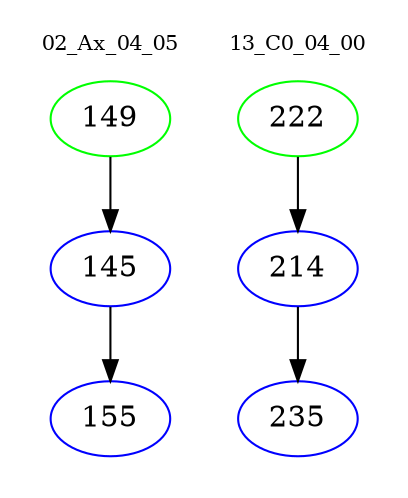 digraph{
subgraph cluster_0 {
color = white
label = "02_Ax_04_05";
fontsize=10;
T0_149 [label="149", color="green"]
T0_149 -> T0_145 [color="black"]
T0_145 [label="145", color="blue"]
T0_145 -> T0_155 [color="black"]
T0_155 [label="155", color="blue"]
}
subgraph cluster_1 {
color = white
label = "13_C0_04_00";
fontsize=10;
T1_222 [label="222", color="green"]
T1_222 -> T1_214 [color="black"]
T1_214 [label="214", color="blue"]
T1_214 -> T1_235 [color="black"]
T1_235 [label="235", color="blue"]
}
}
